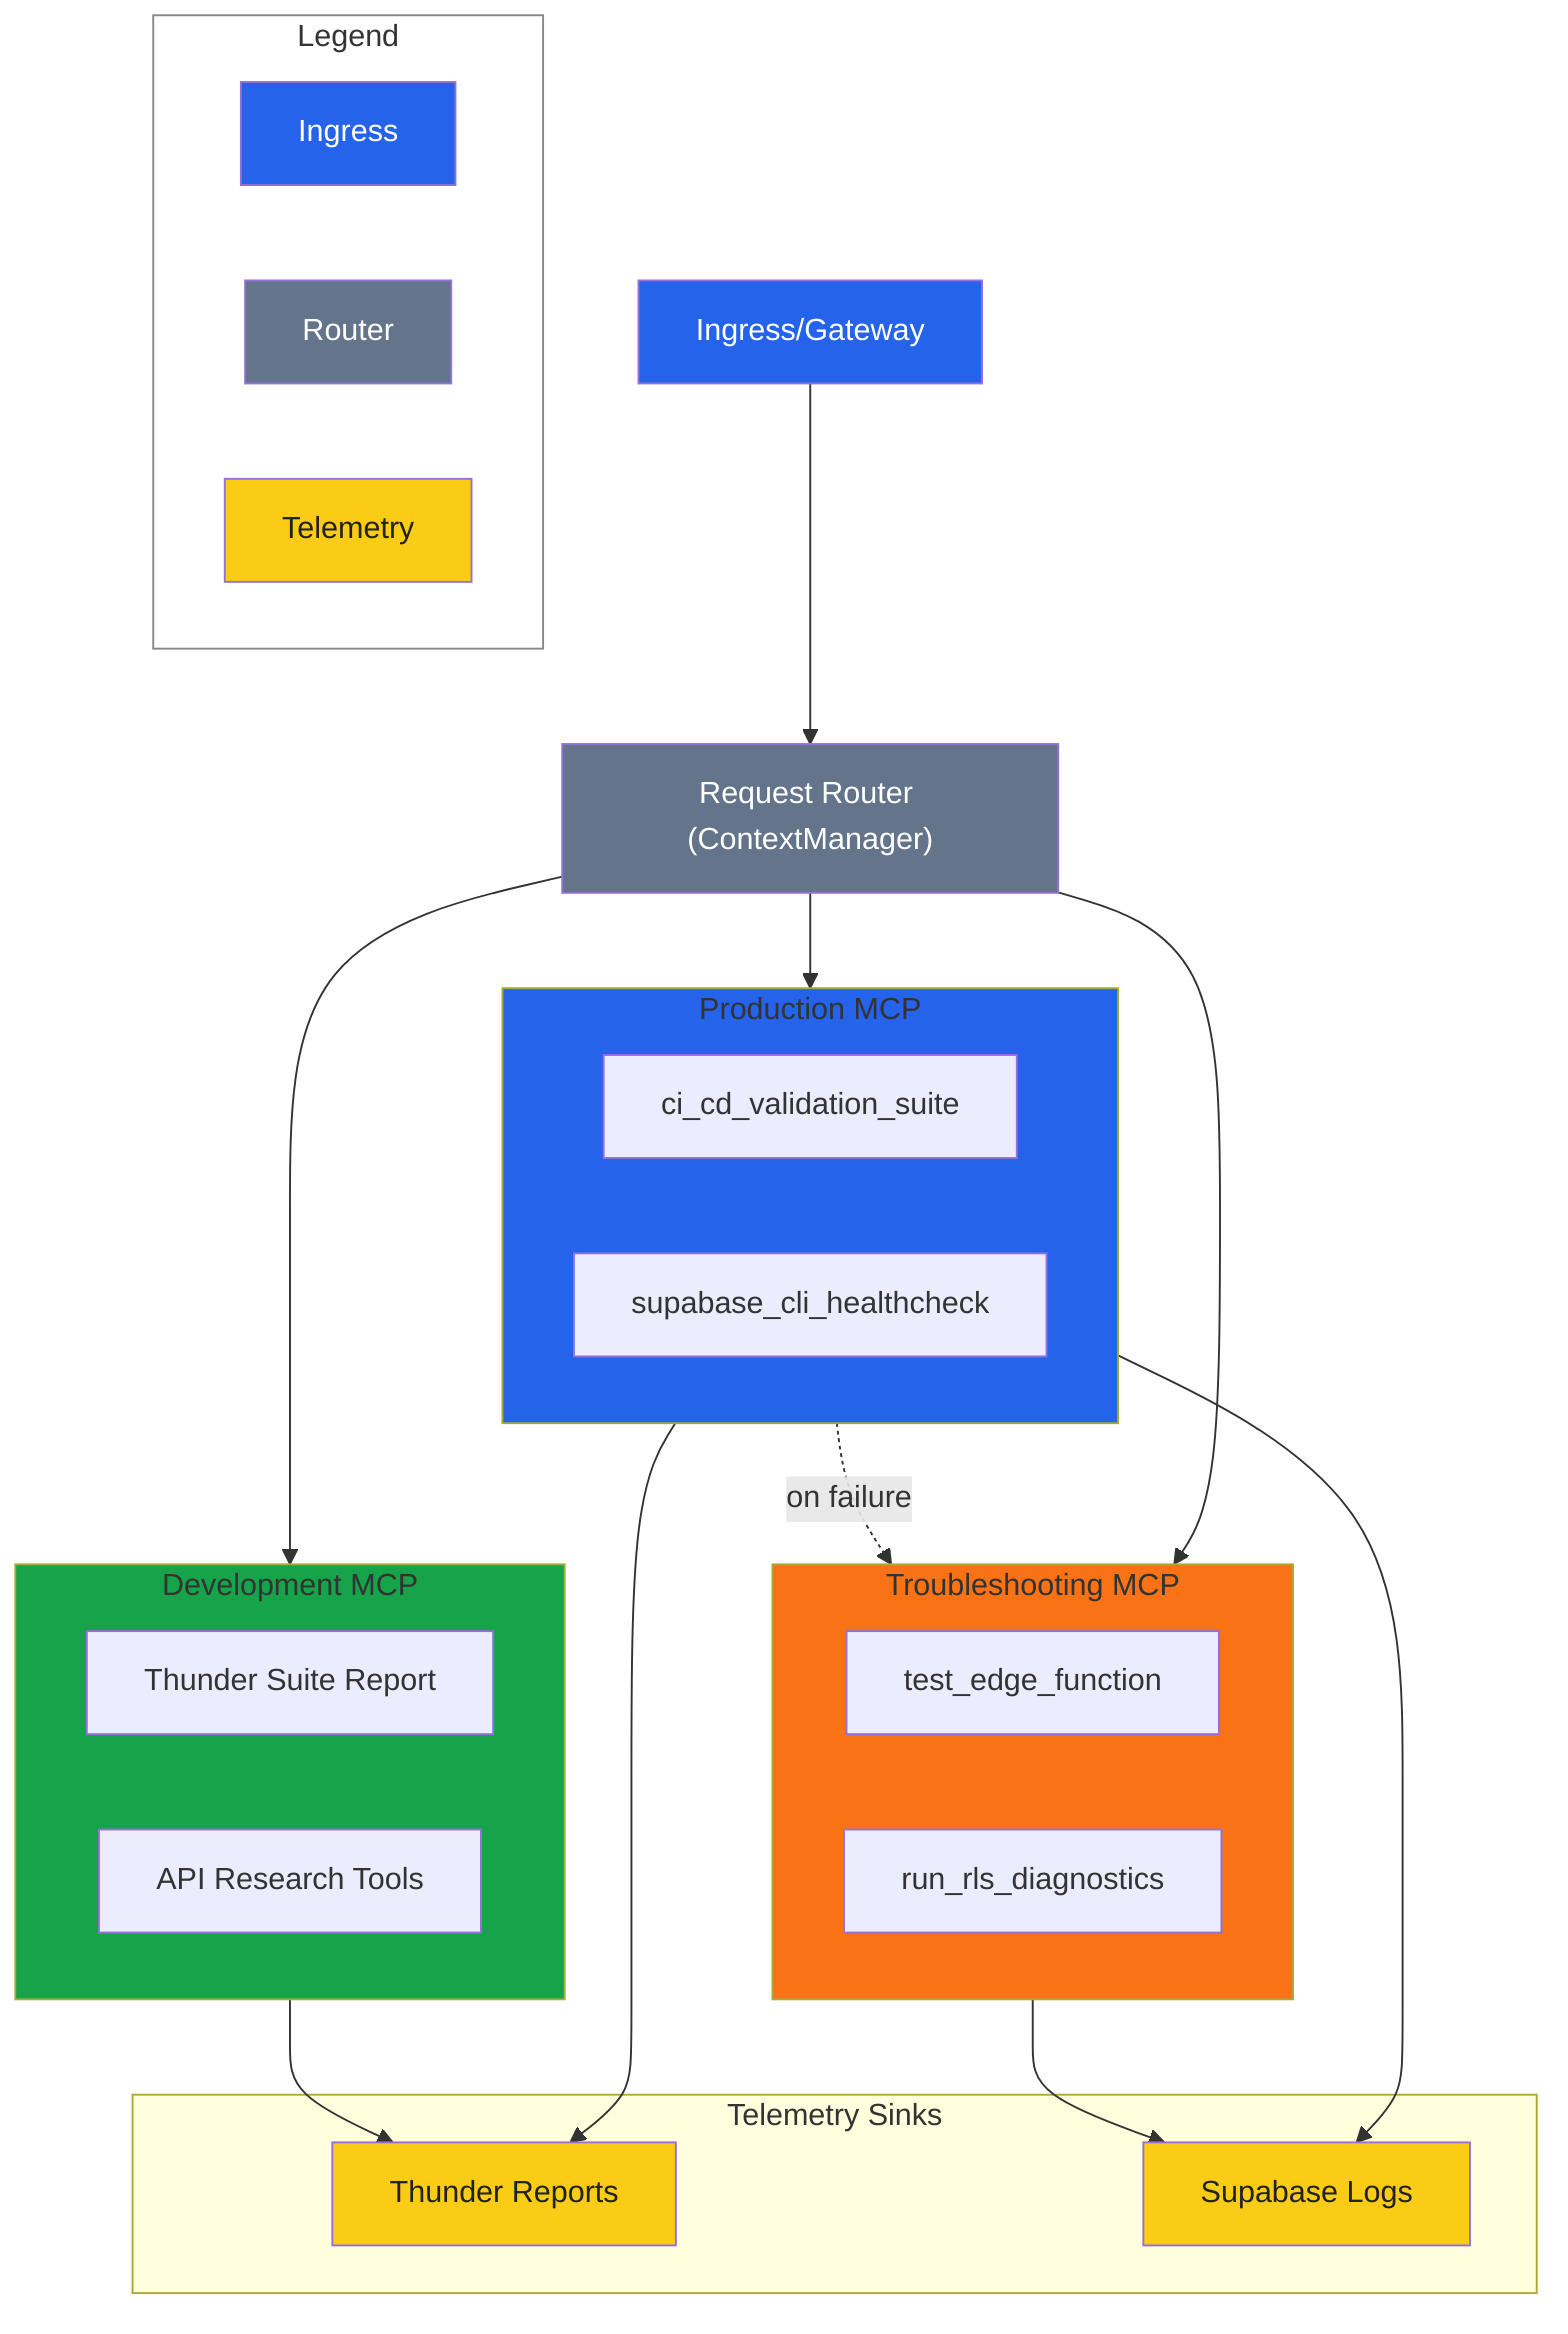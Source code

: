 %% MCP Routing Overview
%% accTitle: MCP Routing Overview
%% accDescr: Request ingress through router to MCP servers with telemetry sinks and escalation flow
%% Palette: ingress #2563eb, router #64748b, telemetry #facc15
flowchart TB
  Ingress["Ingress/Gateway"]:::ingress
  Router["Request Router (ContextManager)"]:::router
  subgraph PROD["Production MCP"]
    P1["ci_cd_validation_suite"]
    P2["supabase_cli_healthcheck"]
    style PROD fill:#2563eb
  end
  subgraph DEV["Development MCP"]
    D1["Thunder Suite Report"]
    D2["API Research Tools"]
    style DEV fill:#16a34a
  end
  subgraph TROUBLE["Troubleshooting MCP"]
    T1["test_edge_function"]
    T2["run_rls_diagnostics"]
    style TROUBLE fill:#f97316
  end
  subgraph TELEM["Telemetry Sinks"]
    TR["Thunder Reports"]:::telemetry
    SL["Supabase Logs"]:::telemetry
  end
  Ingress --> Router
  Router --> PROD
  Router --> DEV
  Router --> TROUBLE
  PROD --> TR
  PROD --> SL
  DEV --> TR
  TROUBLE --> SL
  %% Escalation flow
  PROD -.->|"on failure"| TROUBLE
  %% Legend
  subgraph LEGEND["Legend"]
    direction LR
    L1["Ingress"]
    L2["Router"]
    L3["Telemetry"]
    style LEGEND fill:#fff,stroke:#888,stroke-width:1px
    style L1 fill:#2563eb,color:#fff
    style L2 fill:#64748b,color:#fff
    style L3 fill:#facc15,color:#222
  end
  classDef ingress fill:#2563eb,color:#fff;
  classDef router fill:#64748b,color:#fff;
  classDef telemetry fill:#facc15,color:#222;